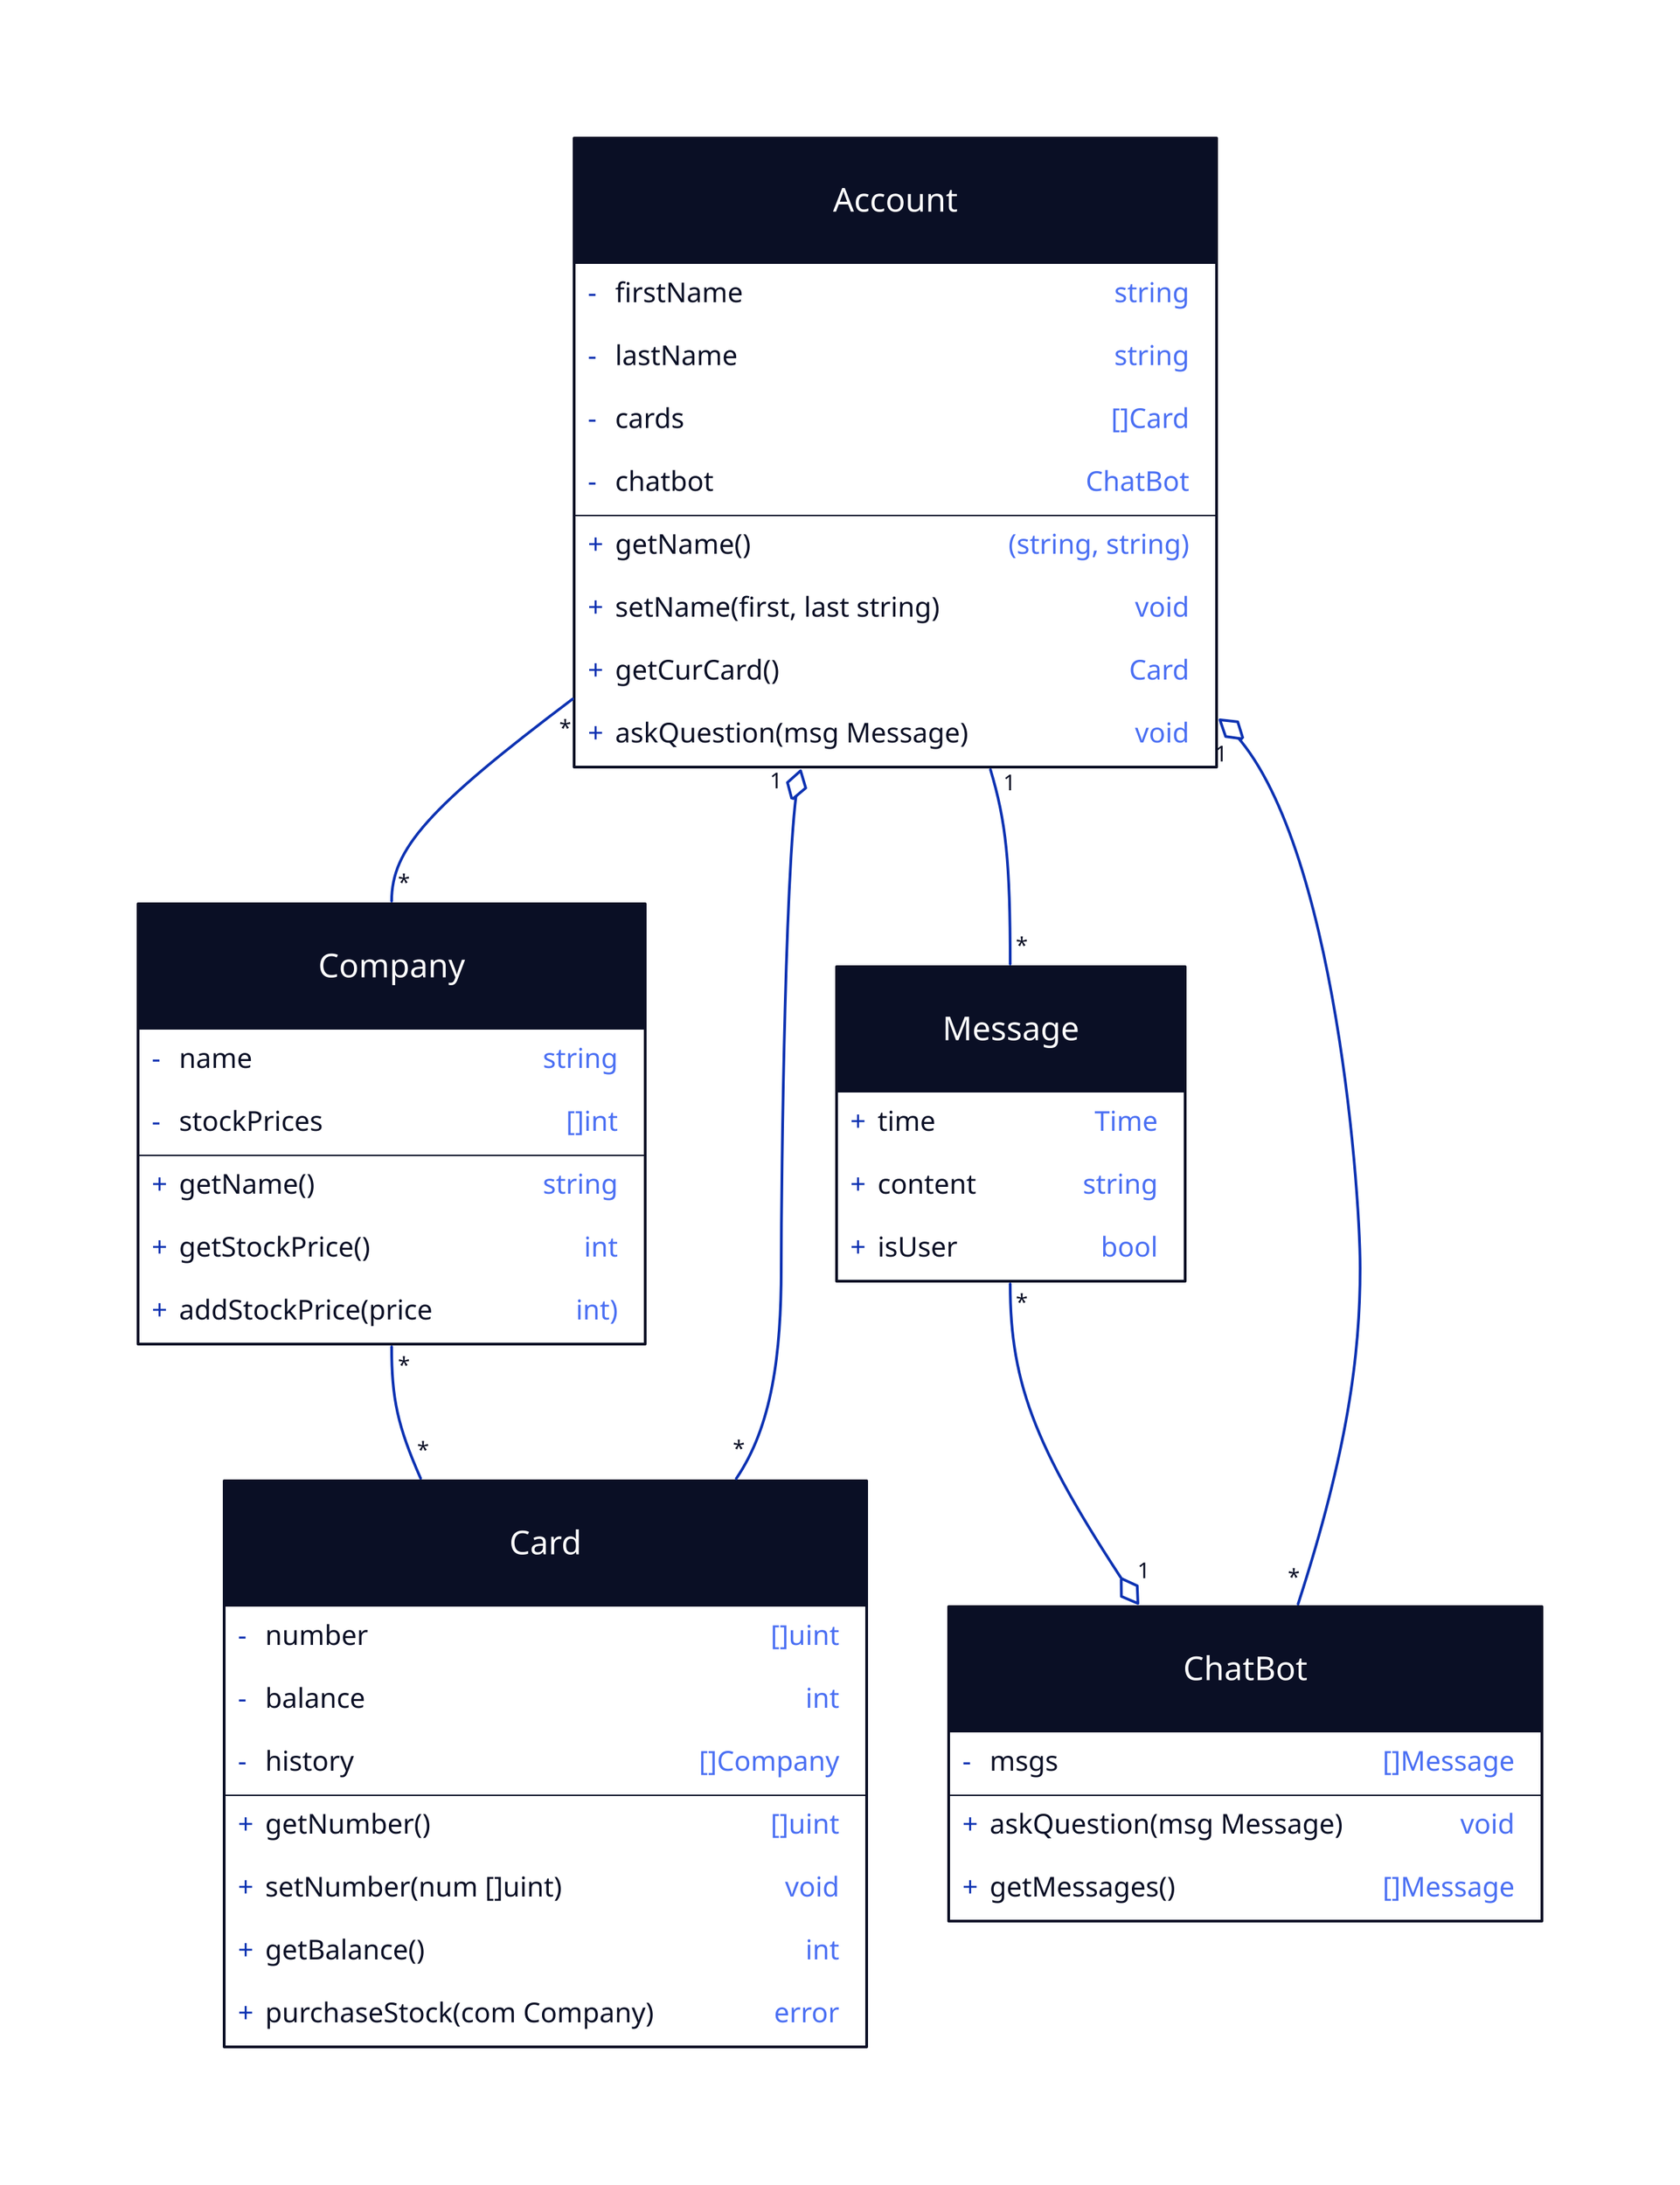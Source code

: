 # Classes.

account: Account {
  shape: class

  -firstName: string
  -lastName: string
  -cards: "[]Card"
  -chatbot: ChatBot
  getName(): (string, string)
  setName(first, last string)
  getCurCard(): Card
  askQuestion(msg Message)
}

card: Card {
  shape: class

  -number: "[]uint"
  -balance: int
  -history: "[]Company"
  getNumber(): "[]uint"
  "setNumber(num []uint)"
  getBalance(): int
  purchaseStock(com Company): error
}

company: Company {
  shape: class

  -name: string
  -stockPrices: "[]int"
  getName(): string
  getStockPrice(): int
  addStockPrice(price: int)
}

chatbot: ChatBot {
  shape: class

  -msgs: "[]Message"
  +askQuestion(msg Message)
  +getMessages(): "[]Message"
}

message: Message {
  shape: class

  time: Time
  content: string
  isUser: bool
}

# Connections.

chatbot -> account: {
  source-arrowhead: *
  target-arrowhead: 1 {
    shape: diamond
  }
}

account -- company: {
  source-arrowhead: *
  target-arrowhead: *
}

message -> chatbot: {
  source-arrowhead: *
  target-arrowhead: 1 {
    shape: diamond
  }
}

card -> account: {
  source-arrowhead: *
  target-arrowhead: 1 {
    shape: diamond
  }
}

account -- message: {
  source-arrowhead: 1
  target-arrowhead: *
}

company -- card: {
  source-arrowhead: *
  target-arrowhead: *
}
